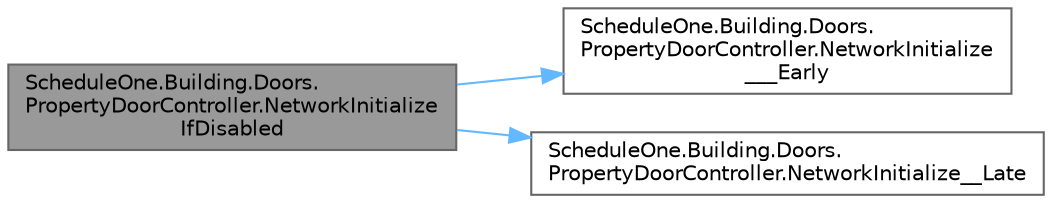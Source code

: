 digraph "ScheduleOne.Building.Doors.PropertyDoorController.NetworkInitializeIfDisabled"
{
 // LATEX_PDF_SIZE
  bgcolor="transparent";
  edge [fontname=Helvetica,fontsize=10,labelfontname=Helvetica,labelfontsize=10];
  node [fontname=Helvetica,fontsize=10,shape=box,height=0.2,width=0.4];
  rankdir="LR";
  Node1 [id="Node000001",label="ScheduleOne.Building.Doors.\lPropertyDoorController.NetworkInitialize\lIfDisabled",height=0.2,width=0.4,color="gray40", fillcolor="grey60", style="filled", fontcolor="black",tooltip=" "];
  Node1 -> Node2 [id="edge1_Node000001_Node000002",color="steelblue1",style="solid",tooltip=" "];
  Node2 [id="Node000002",label="ScheduleOne.Building.Doors.\lPropertyDoorController.NetworkInitialize\l___Early",height=0.2,width=0.4,color="grey40", fillcolor="white", style="filled",URL="$class_schedule_one_1_1_building_1_1_doors_1_1_property_door_controller.html#a5fdeea0ce306d970ca472df60ea9cfbc",tooltip=" "];
  Node1 -> Node3 [id="edge2_Node000001_Node000003",color="steelblue1",style="solid",tooltip=" "];
  Node3 [id="Node000003",label="ScheduleOne.Building.Doors.\lPropertyDoorController.NetworkInitialize__Late",height=0.2,width=0.4,color="grey40", fillcolor="white", style="filled",URL="$class_schedule_one_1_1_building_1_1_doors_1_1_property_door_controller.html#ae7166c7075c481bed1d50d377a8f7339",tooltip=" "];
}
